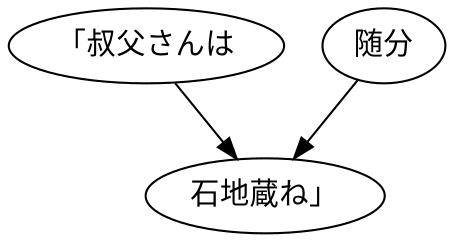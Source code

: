 digraph graph7089 {
	node0 [label="「叔父さんは"];
	node1 [label="随分"];
	node2 [label="石地蔵ね」"];
	node0 -> node2;
	node1 -> node2;
}
